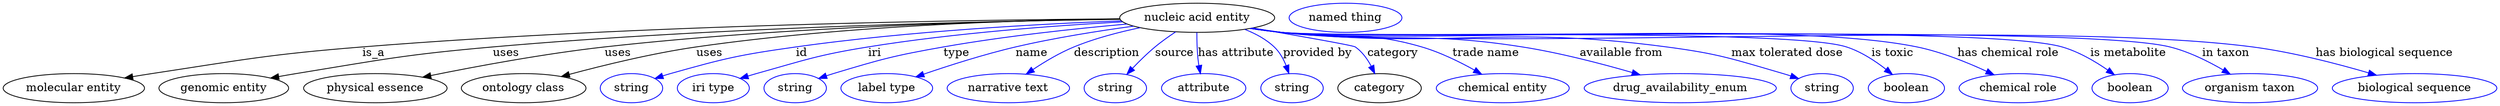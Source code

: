 digraph {
	graph [bb="0,0,3070.5,123"];
	node [label="\N"];
	"nucleic acid entity"	[height=0.5,
		label="nucleic acid entity",
		pos="1470.1,105",
		width=2.6539];
	"molecular entity"	[height=0.5,
		pos="87.092,18",
		width=2.4192];
	"nucleic acid entity" -> "molecular entity"	[label=is_a,
		lp="456.09,61.5",
		pos="e,149.76,30.549 1374.6,103.7 1192.8,102.48 784.52,96.584 442.09,69 326.43,59.682 297.81,53.456 183.09,36 175.5,34.845 167.59,33.566 \
159.71,32.243"];
	"genomic entity"	[height=0.5,
		pos="272.09,18",
		width=2.2206];
	"nucleic acid entity" -> "genomic entity"	[label=uses,
		lp="619.59,61.5",
		pos="e,329.94,30.512 1375,103.12 1215.2,100.97 882.96,93.674 603.09,69 494.96,59.467 468.22,53.523 361.09,36 354.31,34.891 347.26,33.666 \
340.21,32.396"];
	"physical essence"	[height=0.5,
		pos="458.09,18",
		width=2.4553];
	"nucleic acid entity" -> "physical essence"	[label=uses,
		lp="757.59,61.5",
		pos="e,516.59,31.574 1374.8,103.27 1235.3,101.34 967.44,94.325 741.09,69 667.3,60.744 583.67,45.191 526.58,33.614"];
	"ontology class"	[height=0.5,
		pos="641.09,18",
		width=2.1304];
	"nucleic acid entity" -> "ontology class"	[label=uses,
		lp="871.59,61.5",
		pos="e,687.82,32.38 1374.8,103.66 1253.4,102.06 1037.7,95.325 855.09,69 800.96,61.196 740.36,46.457 697.5,34.994"];
	id	[color=blue,
		height=0.5,
		label=string,
		pos="774.09,18",
		width=1.0652];
	"nucleic acid entity" -> id	[color=blue,
		label=id,
		lp="986.09,61.5",
		pos="e,803.08,29.966 1376.5,101.11 1277.4,97.174 1116.6,88.264 979.09,69 908.48,59.109 890.74,55.278 822.09,36 818.99,35.128 815.79,34.158 \
812.59,33.138",
		style=solid];
	iri	[color=blue,
		height=0.5,
		label="iri type",
		pos="875.09,18",
		width=1.2277];
	"nucleic acid entity" -> iri	[color=blue,
		label=iri,
		lp="1074.1,61.5",
		pos="e,908.49,29.804 1378.2,99.968 1295.9,95.43 1172.4,86.309 1066.1,69 1014.5,60.606 956.68,44.49 918.3,32.818",
		style=solid];
	type	[color=blue,
		height=0.5,
		label=string,
		pos="976.09,18",
		width=1.0652];
	"nucleic acid entity" -> type	[color=blue,
		label=type,
		lp="1175.1,61.5",
		pos="e,1005,30.019 1383.9,97.235 1321.2,91.605 1234.5,82.343 1159.1,69 1097.8,58.167 1082.6,53.938 1023.1,36 1020.3,35.167 1017.5,34.264 \
1014.6,33.322",
		style=solid];
	name	[color=blue,
		height=0.5,
		label="label type",
		pos="1089.1,18",
		width=1.5707];
	"nucleic acid entity" -> name	[color=blue,
		label=name,
		lp="1267.1,61.5",
		pos="e,1124.7,31.982 1391.9,94.663 1348.8,88.793 1294.7,80.197 1247.1,69 1208.6,59.932 1165.8,46.166 1134.5,35.372",
		style=solid];
	description	[color=blue,
		height=0.5,
		label="narrative text",
		pos="1239.1,18",
		width=2.0943];
	"nucleic acid entity" -> description	[color=blue,
		label=description,
		lp="1358.6,61.5",
		pos="e,1260.5,35.341 1399.3,92.868 1373.2,87.429 1343.7,79.688 1318.1,69 1300.8,61.805 1283.1,50.972 1268.9,41.226",
		style=solid];
	source	[color=blue,
		height=0.5,
		label=string,
		pos="1371.1,18",
		width=1.0652];
	"nucleic acid entity" -> source	[color=blue,
		label=source,
		lp="1442.1,61.5",
		pos="e,1384.7,35.2 1443.3,87.649 1435,82.102 1425.9,75.624 1418.1,69 1408.8,61.085 1399.4,51.484 1391.5,42.819",
		style=solid];
	"has attribute"	[color=blue,
		height=0.5,
		label=attribute,
		pos="1479.1,18",
		width=1.4443];
	"nucleic acid entity" -> "has attribute"	[color=blue,
		label="has attribute",
		lp="1518.1,61.5",
		pos="e,1474.5,35.966 1469.6,86.814 1469.5,77.14 1469.8,64.858 1471.1,54 1471.4,51.309 1471.9,48.522 1472.4,45.749",
		style=solid];
	"provided by"	[color=blue,
		height=0.5,
		label=string,
		pos="1587.1,18",
		width=1.0652];
	"nucleic acid entity" -> "provided by"	[color=blue,
		label="provided by",
		lp="1618.6,61.5",
		pos="e,1583.2,36.312 1529,90.584 1542.1,85.486 1555,78.512 1565.1,69 1571.7,62.743 1576.5,54.117 1579.9,45.79",
		style=solid];
	category	[height=0.5,
		pos="1695.1,18",
		width=1.4263];
	"nucleic acid entity" -> category	[color=blue,
		label=category,
		lp="1711.6,61.5",
		pos="e,1689.2,36.019 1538.6,92.376 1593.7,82.926 1662.4,70.862 1665.1,69 1673.5,63.174 1680,54.124 1684.7,45.317",
		style=solid];
	"trade name"	[color=blue,
		height=0.5,
		label="chemical entity",
		pos="1846.1,18",
		width=2.2748];
	"nucleic acid entity" -> "trade name"	[color=blue,
		label="trade name",
		lp="1825.1,61.5",
		pos="e,1820.3,35.331 1538,92.318 1550,90.418 1562.4,88.563 1574.1,87 1650.7,76.76 1672.9,90.785 1747.1,69 1769.5,62.408 1793,50.814 1811.4,\
40.449",
		style=solid];
	"available from"	[color=blue,
		height=0.5,
		label=drug_availability_enum,
		pos="2064.1,18",
		width=3.2858];
	"nucleic acid entity" -> "available from"	[color=blue,
		label="available from",
		lp="1992.6,61.5",
		pos="e,2014.8,34.497 1536.8,92.068 1549.2,90.149 1562,88.352 1574.1,87 1705.1,72.35 1739.9,89.541 1870.1,69 1916,61.76 1966.8,48.464 \
2004.9,37.403",
		style=solid];
	"max tolerated dose"	[color=blue,
		height=0.5,
		label=string,
		pos="2239.1,18",
		width=1.0652];
	"nucleic acid entity" -> "max tolerated dose"	[color=blue,
		label="max tolerated dose",
		lp="2197.1,61.5",
		pos="e,2210.1,29.873 1536.2,91.928 1548.8,89.997 1561.8,88.233 1574.1,87 1783.9,65.955 1839.1,96.826 2048.1,69 2112.7,60.391 2128.5,54.25 \
2191.1,36 2194.2,35.097 2197.4,34.106 2200.6,33.07",
		style=solid];
	"is toxic"	[color=blue,
		height=0.5,
		label=boolean,
		pos="2342.1,18",
		width=1.2999];
	"nucleic acid entity" -> "is toxic"	[color=blue,
		label="is toxic",
		lp="2326.1,61.5",
		pos="e,2325.3,34.932 1535.7,91.892 1548.4,89.939 1561.6,88.176 1574.1,87 1651.1,79.743 2196.6,93.072 2270.1,69 2287.4,63.328 2304.3,52.02 \
2317.3,41.591",
		style=solid];
	"has chemical role"	[color=blue,
		height=0.5,
		label="chemical role",
		pos="2480.1,18",
		width=2.022];
	"nucleic acid entity" -> "has chemical role"	[color=blue,
		label="has chemical role",
		lp="2468.6,61.5",
		pos="e,2450.5,34.488 1535.7,91.863 1548.4,89.913 1561.6,88.158 1574.1,87 1747.2,70.941 2185.8,104.07 2356.1,69 2385.8,62.881 2417.5,49.984 \
2441.4,38.821",
		style=solid];
	"is metabolite"	[color=blue,
		height=0.5,
		label=boolean,
		pos="2618.1,18",
		width=1.2999];
	"nucleic acid entity" -> "is metabolite"	[color=blue,
		label="is metabolite",
		lp="2616.1,61.5",
		pos="e,2599,34.509 1535.7,91.82 1548.4,89.874 1561.6,88.131 1574.1,87 1680.5,77.361 2432.5,98.561 2535.1,69 2555.1,63.239 2575.1,51.369 \
2590.5,40.639",
		style=solid];
	"in taxon"	[color=blue,
		height=0.5,
		label="organism taxon",
		pos="2766.1,18",
		width=2.3109];
	"nucleic acid entity" -> "in taxon"	[color=blue,
		label="in taxon",
		lp="2736.1,61.5",
		pos="e,2741.7,35.274 1535.4,91.84 1548.2,89.879 1561.5,88.125 1574.1,87 1695.1,76.174 2549.2,98.116 2667.1,69 2690.4,63.248 2714.5,51.249 \
2733,40.448",
		style=solid];
	"has biological sequence"	[color=blue,
		height=0.5,
		label="biological sequence",
		pos="2969.1,18",
		width=2.8164];
	"nucleic acid entity" -> "has biological sequence"	[color=blue,
		label="has biological sequence",
		lp="2931.6,61.5",
		pos="e,2922,34.038 1535.4,91.826 1548.2,89.866 1561.5,88.116 1574.1,87 1838.6,63.514 2505.7,103.43 2769.1,69 2818.2,62.583 2872.6,48.51 \
2912.2,36.924",
		style=solid];
	"named thing_category"	[color=blue,
		height=0.5,
		label="named thing",
		pos="1653.1,105",
		width=1.9318];
}
